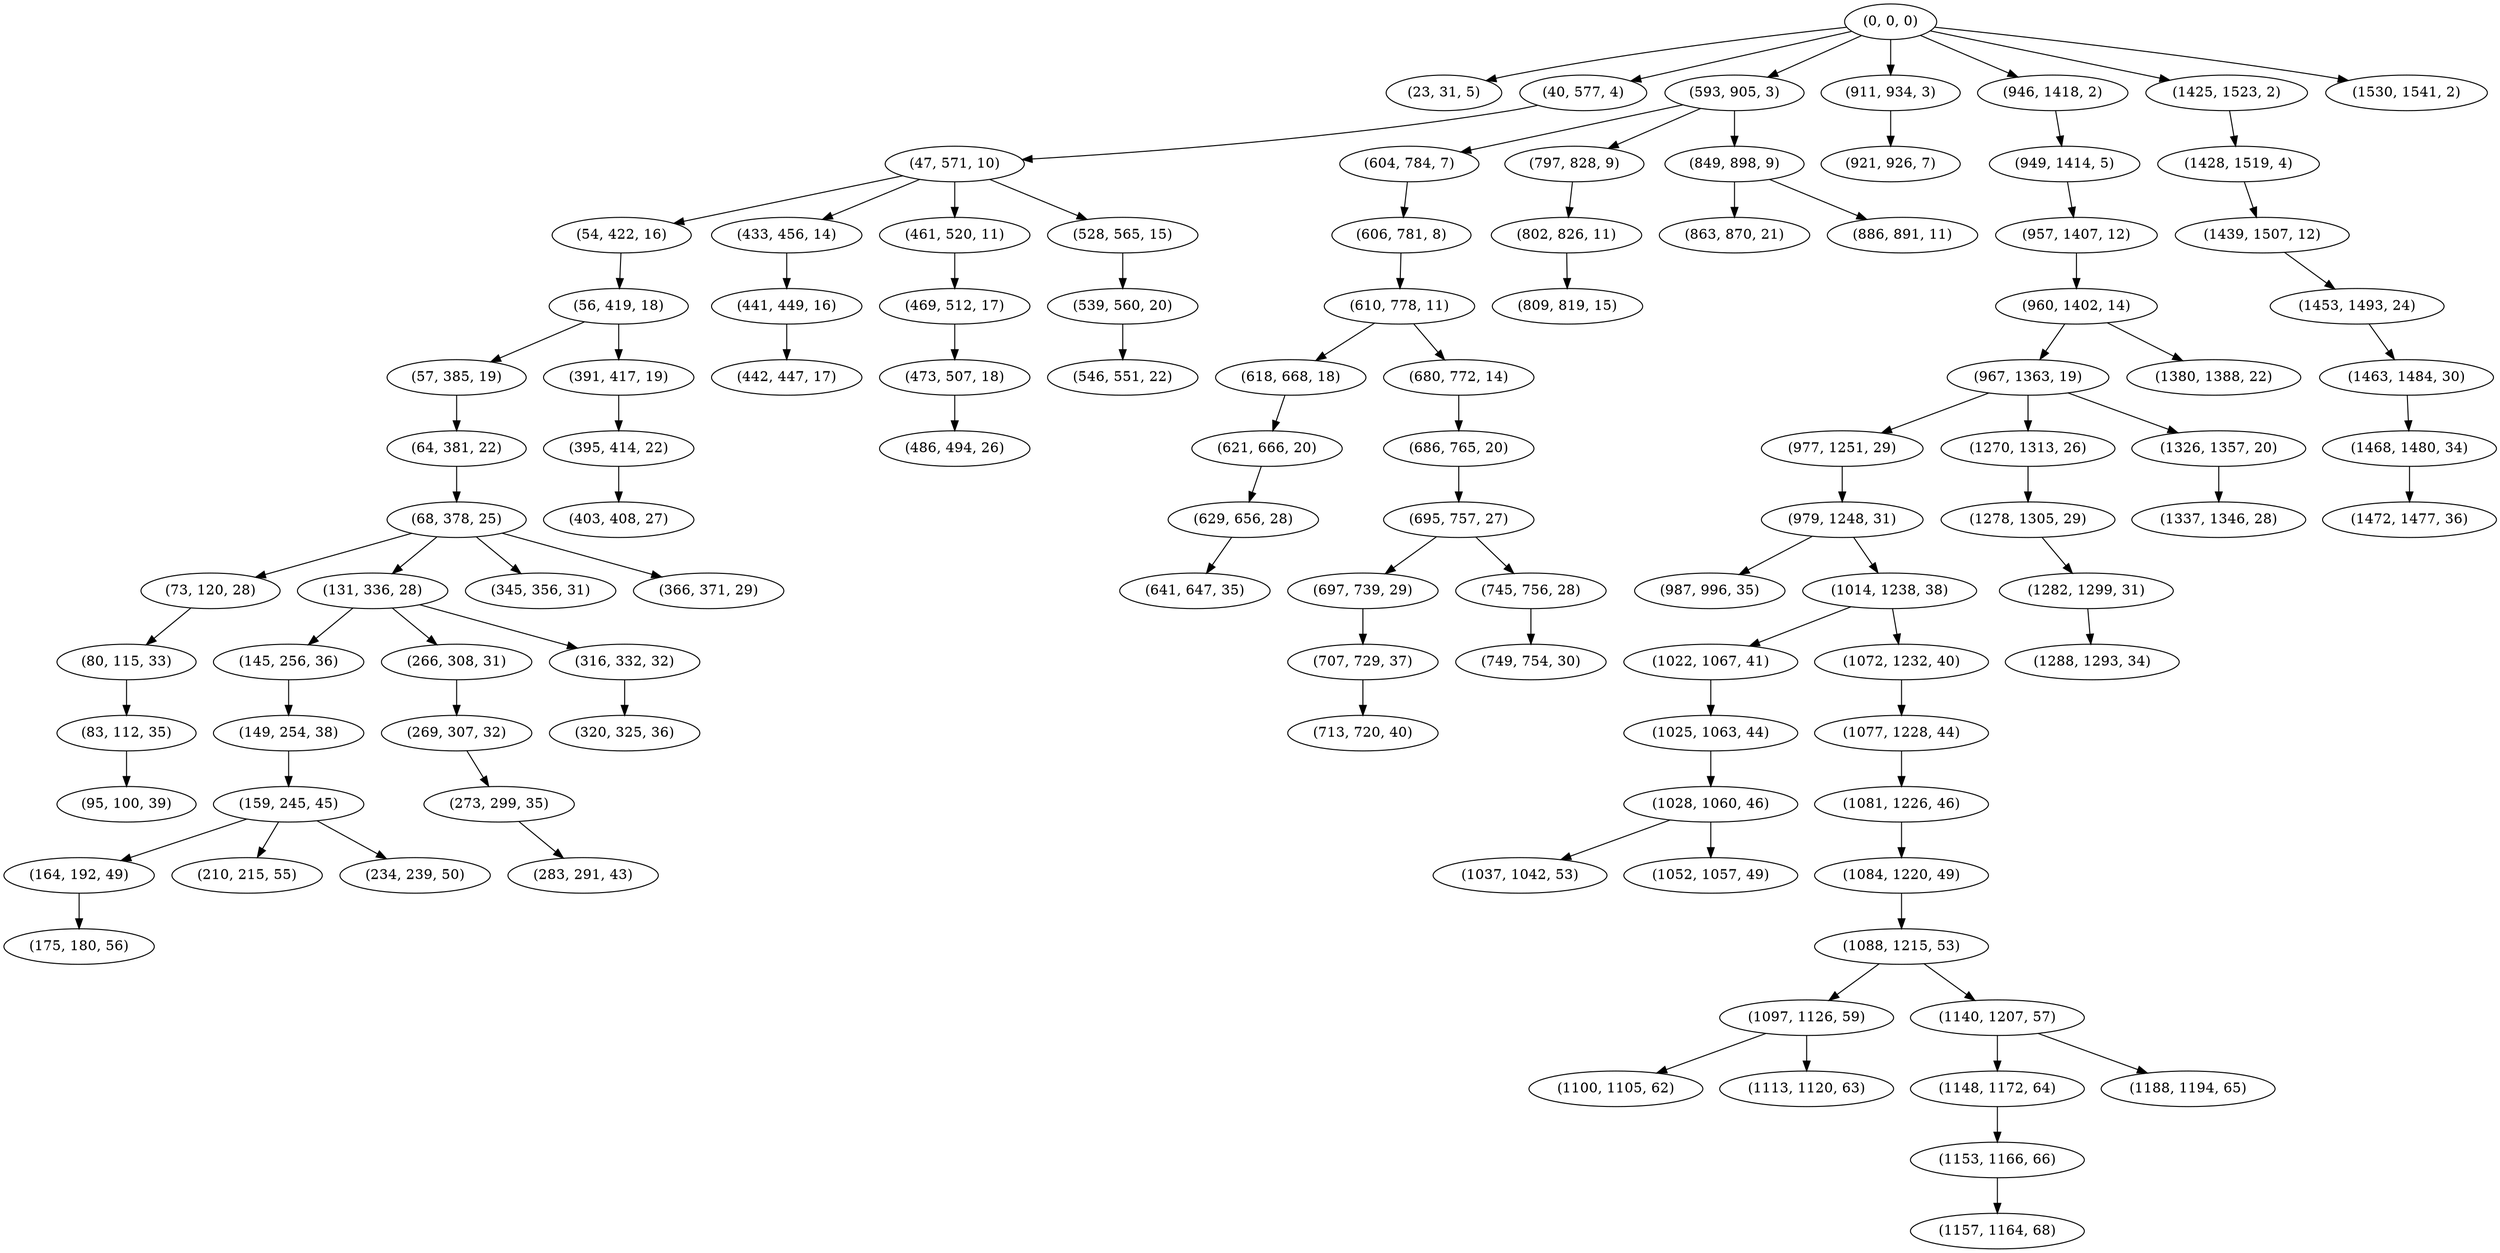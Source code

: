 digraph tree {
    "(0, 0, 0)";
    "(23, 31, 5)";
    "(40, 577, 4)";
    "(47, 571, 10)";
    "(54, 422, 16)";
    "(56, 419, 18)";
    "(57, 385, 19)";
    "(64, 381, 22)";
    "(68, 378, 25)";
    "(73, 120, 28)";
    "(80, 115, 33)";
    "(83, 112, 35)";
    "(95, 100, 39)";
    "(131, 336, 28)";
    "(145, 256, 36)";
    "(149, 254, 38)";
    "(159, 245, 45)";
    "(164, 192, 49)";
    "(175, 180, 56)";
    "(210, 215, 55)";
    "(234, 239, 50)";
    "(266, 308, 31)";
    "(269, 307, 32)";
    "(273, 299, 35)";
    "(283, 291, 43)";
    "(316, 332, 32)";
    "(320, 325, 36)";
    "(345, 356, 31)";
    "(366, 371, 29)";
    "(391, 417, 19)";
    "(395, 414, 22)";
    "(403, 408, 27)";
    "(433, 456, 14)";
    "(441, 449, 16)";
    "(442, 447, 17)";
    "(461, 520, 11)";
    "(469, 512, 17)";
    "(473, 507, 18)";
    "(486, 494, 26)";
    "(528, 565, 15)";
    "(539, 560, 20)";
    "(546, 551, 22)";
    "(593, 905, 3)";
    "(604, 784, 7)";
    "(606, 781, 8)";
    "(610, 778, 11)";
    "(618, 668, 18)";
    "(621, 666, 20)";
    "(629, 656, 28)";
    "(641, 647, 35)";
    "(680, 772, 14)";
    "(686, 765, 20)";
    "(695, 757, 27)";
    "(697, 739, 29)";
    "(707, 729, 37)";
    "(713, 720, 40)";
    "(745, 756, 28)";
    "(749, 754, 30)";
    "(797, 828, 9)";
    "(802, 826, 11)";
    "(809, 819, 15)";
    "(849, 898, 9)";
    "(863, 870, 21)";
    "(886, 891, 11)";
    "(911, 934, 3)";
    "(921, 926, 7)";
    "(946, 1418, 2)";
    "(949, 1414, 5)";
    "(957, 1407, 12)";
    "(960, 1402, 14)";
    "(967, 1363, 19)";
    "(977, 1251, 29)";
    "(979, 1248, 31)";
    "(987, 996, 35)";
    "(1014, 1238, 38)";
    "(1022, 1067, 41)";
    "(1025, 1063, 44)";
    "(1028, 1060, 46)";
    "(1037, 1042, 53)";
    "(1052, 1057, 49)";
    "(1072, 1232, 40)";
    "(1077, 1228, 44)";
    "(1081, 1226, 46)";
    "(1084, 1220, 49)";
    "(1088, 1215, 53)";
    "(1097, 1126, 59)";
    "(1100, 1105, 62)";
    "(1113, 1120, 63)";
    "(1140, 1207, 57)";
    "(1148, 1172, 64)";
    "(1153, 1166, 66)";
    "(1157, 1164, 68)";
    "(1188, 1194, 65)";
    "(1270, 1313, 26)";
    "(1278, 1305, 29)";
    "(1282, 1299, 31)";
    "(1288, 1293, 34)";
    "(1326, 1357, 20)";
    "(1337, 1346, 28)";
    "(1380, 1388, 22)";
    "(1425, 1523, 2)";
    "(1428, 1519, 4)";
    "(1439, 1507, 12)";
    "(1453, 1493, 24)";
    "(1463, 1484, 30)";
    "(1468, 1480, 34)";
    "(1472, 1477, 36)";
    "(1530, 1541, 2)";
    "(0, 0, 0)" -> "(23, 31, 5)";
    "(0, 0, 0)" -> "(40, 577, 4)";
    "(0, 0, 0)" -> "(593, 905, 3)";
    "(0, 0, 0)" -> "(911, 934, 3)";
    "(0, 0, 0)" -> "(946, 1418, 2)";
    "(0, 0, 0)" -> "(1425, 1523, 2)";
    "(0, 0, 0)" -> "(1530, 1541, 2)";
    "(40, 577, 4)" -> "(47, 571, 10)";
    "(47, 571, 10)" -> "(54, 422, 16)";
    "(47, 571, 10)" -> "(433, 456, 14)";
    "(47, 571, 10)" -> "(461, 520, 11)";
    "(47, 571, 10)" -> "(528, 565, 15)";
    "(54, 422, 16)" -> "(56, 419, 18)";
    "(56, 419, 18)" -> "(57, 385, 19)";
    "(56, 419, 18)" -> "(391, 417, 19)";
    "(57, 385, 19)" -> "(64, 381, 22)";
    "(64, 381, 22)" -> "(68, 378, 25)";
    "(68, 378, 25)" -> "(73, 120, 28)";
    "(68, 378, 25)" -> "(131, 336, 28)";
    "(68, 378, 25)" -> "(345, 356, 31)";
    "(68, 378, 25)" -> "(366, 371, 29)";
    "(73, 120, 28)" -> "(80, 115, 33)";
    "(80, 115, 33)" -> "(83, 112, 35)";
    "(83, 112, 35)" -> "(95, 100, 39)";
    "(131, 336, 28)" -> "(145, 256, 36)";
    "(131, 336, 28)" -> "(266, 308, 31)";
    "(131, 336, 28)" -> "(316, 332, 32)";
    "(145, 256, 36)" -> "(149, 254, 38)";
    "(149, 254, 38)" -> "(159, 245, 45)";
    "(159, 245, 45)" -> "(164, 192, 49)";
    "(159, 245, 45)" -> "(210, 215, 55)";
    "(159, 245, 45)" -> "(234, 239, 50)";
    "(164, 192, 49)" -> "(175, 180, 56)";
    "(266, 308, 31)" -> "(269, 307, 32)";
    "(269, 307, 32)" -> "(273, 299, 35)";
    "(273, 299, 35)" -> "(283, 291, 43)";
    "(316, 332, 32)" -> "(320, 325, 36)";
    "(391, 417, 19)" -> "(395, 414, 22)";
    "(395, 414, 22)" -> "(403, 408, 27)";
    "(433, 456, 14)" -> "(441, 449, 16)";
    "(441, 449, 16)" -> "(442, 447, 17)";
    "(461, 520, 11)" -> "(469, 512, 17)";
    "(469, 512, 17)" -> "(473, 507, 18)";
    "(473, 507, 18)" -> "(486, 494, 26)";
    "(528, 565, 15)" -> "(539, 560, 20)";
    "(539, 560, 20)" -> "(546, 551, 22)";
    "(593, 905, 3)" -> "(604, 784, 7)";
    "(593, 905, 3)" -> "(797, 828, 9)";
    "(593, 905, 3)" -> "(849, 898, 9)";
    "(604, 784, 7)" -> "(606, 781, 8)";
    "(606, 781, 8)" -> "(610, 778, 11)";
    "(610, 778, 11)" -> "(618, 668, 18)";
    "(610, 778, 11)" -> "(680, 772, 14)";
    "(618, 668, 18)" -> "(621, 666, 20)";
    "(621, 666, 20)" -> "(629, 656, 28)";
    "(629, 656, 28)" -> "(641, 647, 35)";
    "(680, 772, 14)" -> "(686, 765, 20)";
    "(686, 765, 20)" -> "(695, 757, 27)";
    "(695, 757, 27)" -> "(697, 739, 29)";
    "(695, 757, 27)" -> "(745, 756, 28)";
    "(697, 739, 29)" -> "(707, 729, 37)";
    "(707, 729, 37)" -> "(713, 720, 40)";
    "(745, 756, 28)" -> "(749, 754, 30)";
    "(797, 828, 9)" -> "(802, 826, 11)";
    "(802, 826, 11)" -> "(809, 819, 15)";
    "(849, 898, 9)" -> "(863, 870, 21)";
    "(849, 898, 9)" -> "(886, 891, 11)";
    "(911, 934, 3)" -> "(921, 926, 7)";
    "(946, 1418, 2)" -> "(949, 1414, 5)";
    "(949, 1414, 5)" -> "(957, 1407, 12)";
    "(957, 1407, 12)" -> "(960, 1402, 14)";
    "(960, 1402, 14)" -> "(967, 1363, 19)";
    "(960, 1402, 14)" -> "(1380, 1388, 22)";
    "(967, 1363, 19)" -> "(977, 1251, 29)";
    "(967, 1363, 19)" -> "(1270, 1313, 26)";
    "(967, 1363, 19)" -> "(1326, 1357, 20)";
    "(977, 1251, 29)" -> "(979, 1248, 31)";
    "(979, 1248, 31)" -> "(987, 996, 35)";
    "(979, 1248, 31)" -> "(1014, 1238, 38)";
    "(1014, 1238, 38)" -> "(1022, 1067, 41)";
    "(1014, 1238, 38)" -> "(1072, 1232, 40)";
    "(1022, 1067, 41)" -> "(1025, 1063, 44)";
    "(1025, 1063, 44)" -> "(1028, 1060, 46)";
    "(1028, 1060, 46)" -> "(1037, 1042, 53)";
    "(1028, 1060, 46)" -> "(1052, 1057, 49)";
    "(1072, 1232, 40)" -> "(1077, 1228, 44)";
    "(1077, 1228, 44)" -> "(1081, 1226, 46)";
    "(1081, 1226, 46)" -> "(1084, 1220, 49)";
    "(1084, 1220, 49)" -> "(1088, 1215, 53)";
    "(1088, 1215, 53)" -> "(1097, 1126, 59)";
    "(1088, 1215, 53)" -> "(1140, 1207, 57)";
    "(1097, 1126, 59)" -> "(1100, 1105, 62)";
    "(1097, 1126, 59)" -> "(1113, 1120, 63)";
    "(1140, 1207, 57)" -> "(1148, 1172, 64)";
    "(1140, 1207, 57)" -> "(1188, 1194, 65)";
    "(1148, 1172, 64)" -> "(1153, 1166, 66)";
    "(1153, 1166, 66)" -> "(1157, 1164, 68)";
    "(1270, 1313, 26)" -> "(1278, 1305, 29)";
    "(1278, 1305, 29)" -> "(1282, 1299, 31)";
    "(1282, 1299, 31)" -> "(1288, 1293, 34)";
    "(1326, 1357, 20)" -> "(1337, 1346, 28)";
    "(1425, 1523, 2)" -> "(1428, 1519, 4)";
    "(1428, 1519, 4)" -> "(1439, 1507, 12)";
    "(1439, 1507, 12)" -> "(1453, 1493, 24)";
    "(1453, 1493, 24)" -> "(1463, 1484, 30)";
    "(1463, 1484, 30)" -> "(1468, 1480, 34)";
    "(1468, 1480, 34)" -> "(1472, 1477, 36)";
}
